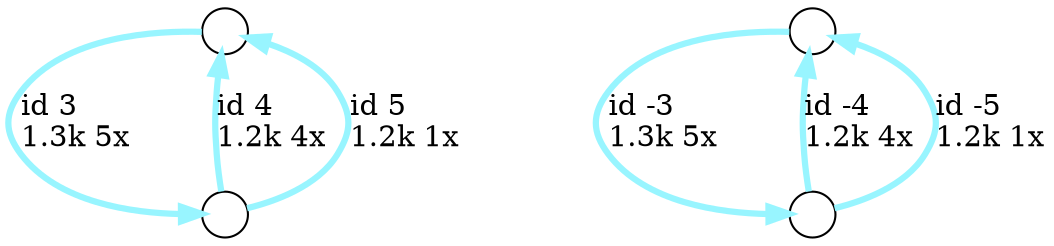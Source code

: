 digraph {
nodesep = 0.5;
node [shape = circle, label = "", height = 0.3];
"0" -> "1" [label = "id 3\l1.3k 5x", color = "cadetblue1" , penwidth = 3] ;
"2" -> "3" [label = "id -3\l1.3k 5x", color = "cadetblue1" , penwidth = 3] ;
"1" -> "0" [label = "id 4\l1.2k 4x", color = "cadetblue1" , penwidth = 3] ;
"3" -> "2" [label = "id -4\l1.2k 4x", color = "cadetblue1" , penwidth = 3] ;
"1" -> "0" [label = "id 5\l1.2k 1x", color = "cadetblue1" , penwidth = 3] ;
"3" -> "2" [label = "id -5\l1.2k 1x", color = "cadetblue1" , penwidth = 3] ;
}
